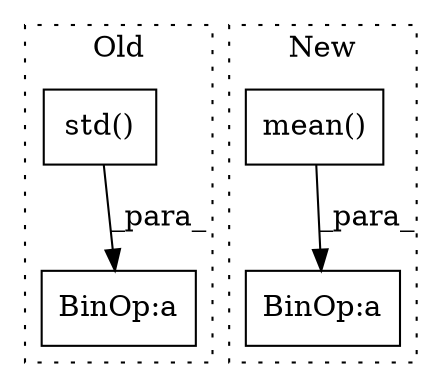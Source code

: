 digraph G {
subgraph cluster0 {
1 [label="std()" a="75" s="3806,3826" l="19,1" shape="box"];
4 [label="BinOp:a" a="82" s="4347" l="3" shape="box"];
label = "Old";
style="dotted";
}
subgraph cluster1 {
2 [label="mean()" a="75" s="2855" l="69" shape="box"];
3 [label="BinOp:a" a="82" s="2852" l="3" shape="box"];
label = "New";
style="dotted";
}
1 -> 4 [label="_para_"];
2 -> 3 [label="_para_"];
}